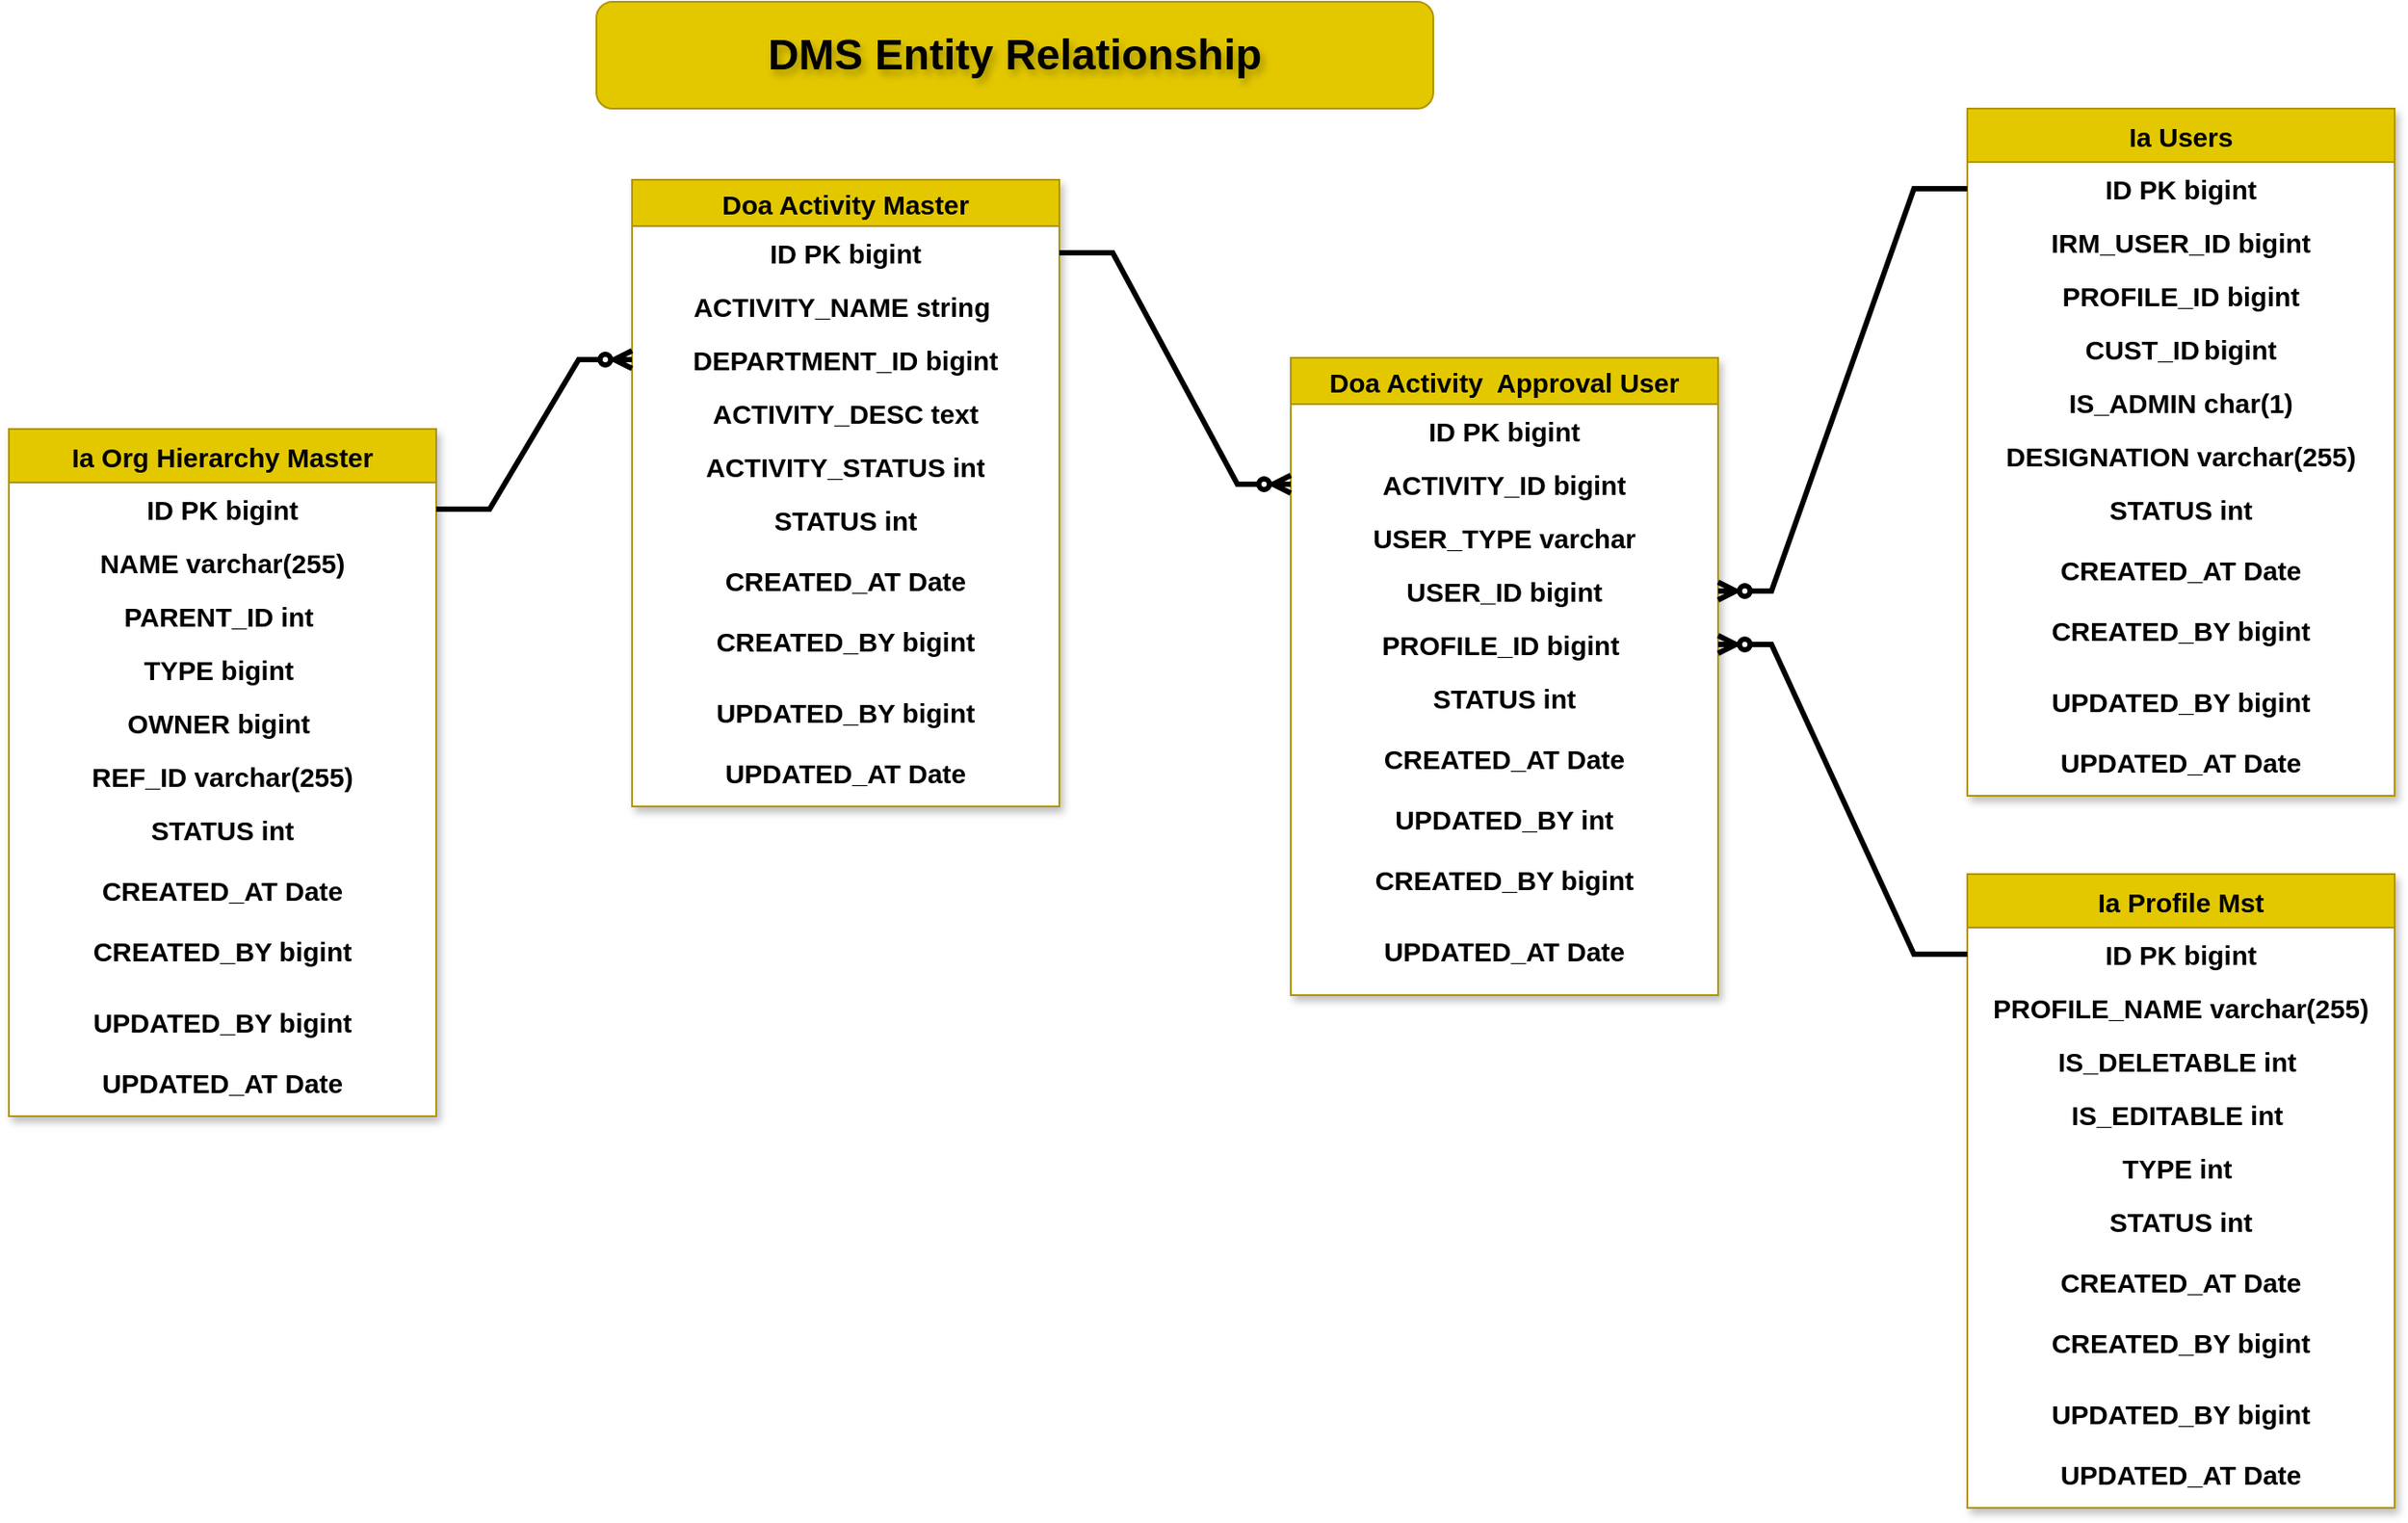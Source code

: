 <mxfile version="26.2.9">
  <diagram id="R2lEEEUBdFMjLlhIrx00" name="Page-1">
    <mxGraphModel dx="2748" dy="958" grid="1" gridSize="10" guides="1" tooltips="1" connect="1" arrows="1" fold="1" page="1" pageScale="1" pageWidth="850" pageHeight="1100" math="0" shadow="0" extFonts="Permanent Marker^https://fonts.googleapis.com/css?family=Permanent+Marker">
      <root>
        <mxCell id="0" />
        <mxCell id="1" parent="0" />
        <mxCell id="cD2ZIDqZozOFpC0rkneJ-1" value="&lt;span&gt;&lt;font style=&quot;font-size: 24px;&quot;&gt;DMS Entity Relationship&lt;/font&gt;&lt;/span&gt;" style="whiteSpace=wrap;html=1;fillColor=#e3c800;strokeColor=#B09500;fontColor=#000000;textShadow=1;labelBackgroundColor=none;labelBorderColor=none;rounded=1;align=center;fontStyle=1" vertex="1" parent="1">
          <mxGeometry x="190" y="10" width="470" height="60" as="geometry" />
        </mxCell>
        <mxCell id="cD2ZIDqZozOFpC0rkneJ-7" value="Doa Activity Master" style="swimlane;fontStyle=1;childLayout=stackLayout;horizontal=1;startSize=26;horizontalStack=0;resizeParent=1;resizeParentMax=0;resizeLast=0;collapsible=1;marginBottom=0;align=center;fontSize=15;fillColor=#e3c800;strokeColor=#B09500;fontColor=#000000;shadow=1;rounded=0;swimlaneFillColor=default;gradientColor=none;labelBackgroundColor=none;" vertex="1" parent="1">
          <mxGeometry x="210" y="110" width="240" height="352" as="geometry">
            <mxRectangle x="70" y="50" width="230" height="30" as="alternateBounds" />
          </mxGeometry>
        </mxCell>
        <mxCell id="cD2ZIDqZozOFpC0rkneJ-8" value="ID PK bigint" style="text;strokeColor=none;fillColor=none;spacingLeft=4;spacingRight=4;overflow=hidden;rotatable=0;points=[[0,0.5],[1,0.5]];portConstraint=eastwest;fontSize=15;whiteSpace=wrap;html=1;align=center;labelBackgroundColor=none;fontStyle=1" vertex="1" parent="cD2ZIDqZozOFpC0rkneJ-7">
          <mxGeometry y="26" width="240" height="30" as="geometry" />
        </mxCell>
        <mxCell id="cD2ZIDqZozOFpC0rkneJ-9" value="ACTIVITY_NAME string&amp;nbsp;" style="text;strokeColor=none;fillColor=none;spacingLeft=4;spacingRight=4;overflow=hidden;rotatable=0;points=[[0,0.5],[1,0.5]];portConstraint=eastwest;fontSize=15;whiteSpace=wrap;html=1;align=center;labelBackgroundColor=none;fontStyle=1" vertex="1" parent="cD2ZIDqZozOFpC0rkneJ-7">
          <mxGeometry y="56" width="240" height="30" as="geometry" />
        </mxCell>
        <mxCell id="cD2ZIDqZozOFpC0rkneJ-10" value="DEPARTMENT_ID bigint" style="text;strokeColor=none;fillColor=none;spacingLeft=4;spacingRight=4;overflow=hidden;rotatable=0;points=[[0,0.5],[1,0.5]];portConstraint=eastwest;fontSize=15;whiteSpace=wrap;html=1;align=center;labelBackgroundColor=none;fontStyle=1" vertex="1" parent="cD2ZIDqZozOFpC0rkneJ-7">
          <mxGeometry y="86" width="240" height="30" as="geometry" />
        </mxCell>
        <mxCell id="cD2ZIDqZozOFpC0rkneJ-11" value="ACTIVITY_DESC text" style="text;strokeColor=none;fillColor=none;spacingLeft=4;spacingRight=4;overflow=hidden;rotatable=0;points=[[0,0.5],[1,0.5]];portConstraint=eastwest;fontSize=15;whiteSpace=wrap;html=1;align=center;labelBackgroundColor=none;fontStyle=1" vertex="1" parent="cD2ZIDqZozOFpC0rkneJ-7">
          <mxGeometry y="116" width="240" height="30" as="geometry" />
        </mxCell>
        <mxCell id="cD2ZIDqZozOFpC0rkneJ-12" value="ACTIVITY_STATUS int" style="text;strokeColor=none;fillColor=none;spacingLeft=4;spacingRight=4;overflow=hidden;rotatable=0;points=[[0,0.5],[1,0.5]];portConstraint=eastwest;fontSize=15;whiteSpace=wrap;html=1;align=center;labelBackgroundColor=none;fontStyle=1" vertex="1" parent="cD2ZIDqZozOFpC0rkneJ-7">
          <mxGeometry y="146" width="240" height="30" as="geometry" />
        </mxCell>
        <mxCell id="cD2ZIDqZozOFpC0rkneJ-15" value="&lt;span style=&quot;color: rgb(0, 0, 0); font-family: Helvetica; font-size: 15px; font-style: normal; font-variant-ligatures: normal; font-variant-caps: normal; letter-spacing: normal; orphans: 2; text-indent: 0px; text-transform: none; widows: 2; word-spacing: 0px; -webkit-text-stroke-width: 0px; white-space: normal; text-decoration-thickness: initial; text-decoration-style: initial; text-decoration-color: initial; float: none; display: inline !important;&quot;&gt;STATUS int&lt;/span&gt;&lt;div&gt;&lt;br&gt;&lt;/div&gt;" style="text;strokeColor=none;fillColor=none;spacingLeft=4;spacingRight=4;overflow=hidden;rotatable=0;points=[[0,0.5],[1,0.5]];portConstraint=eastwest;fontSize=15;whiteSpace=wrap;html=1;labelBackgroundColor=none;align=center;fontStyle=1" vertex="1" parent="cD2ZIDqZozOFpC0rkneJ-7">
          <mxGeometry y="176" width="240" height="34" as="geometry" />
        </mxCell>
        <mxCell id="cD2ZIDqZozOFpC0rkneJ-17" value="CREATED_AT Date" style="text;strokeColor=none;fillColor=none;spacingLeft=4;spacingRight=4;overflow=hidden;rotatable=0;points=[[0,0.5],[1,0.5]];portConstraint=eastwest;fontSize=15;whiteSpace=wrap;html=1;align=center;labelBackgroundColor=none;fontStyle=1" vertex="1" parent="cD2ZIDqZozOFpC0rkneJ-7">
          <mxGeometry y="210" width="240" height="34" as="geometry" />
        </mxCell>
        <mxCell id="cD2ZIDqZozOFpC0rkneJ-32" value="&lt;span style=&quot;color: rgb(0, 0, 0); font-family: Helvetica; font-size: 15px; font-style: normal; font-variant-ligatures: normal; font-variant-caps: normal; letter-spacing: normal; orphans: 2; text-indent: 0px; text-transform: none; widows: 2; word-spacing: 0px; -webkit-text-stroke-width: 0px; white-space: normal; text-decoration-thickness: initial; text-decoration-style: initial; text-decoration-color: initial; float: none; display: inline !important;&quot;&gt;CREATED_BY bigint&lt;/span&gt;" style="text;whiteSpace=wrap;html=1;labelBackgroundColor=none;align=center;fontStyle=1" vertex="1" parent="cD2ZIDqZozOFpC0rkneJ-7">
          <mxGeometry y="244" width="240" height="40" as="geometry" />
        </mxCell>
        <mxCell id="cD2ZIDqZozOFpC0rkneJ-18" value="UPDATED_BY bigint" style="text;strokeColor=none;fillColor=none;spacingLeft=4;spacingRight=4;overflow=hidden;rotatable=0;points=[[0,0.5],[1,0.5]];portConstraint=eastwest;fontSize=15;whiteSpace=wrap;html=1;align=center;labelBackgroundColor=none;fontStyle=1" vertex="1" parent="cD2ZIDqZozOFpC0rkneJ-7">
          <mxGeometry y="284" width="240" height="34" as="geometry" />
        </mxCell>
        <mxCell id="cD2ZIDqZozOFpC0rkneJ-19" value="UPDATED_AT Date" style="text;strokeColor=none;fillColor=none;spacingLeft=4;spacingRight=4;overflow=hidden;rotatable=0;points=[[0,0.5],[1,0.5]];portConstraint=eastwest;fontSize=15;whiteSpace=wrap;html=1;align=center;labelBackgroundColor=none;fontStyle=1" vertex="1" parent="cD2ZIDqZozOFpC0rkneJ-7">
          <mxGeometry y="318" width="240" height="34" as="geometry" />
        </mxCell>
        <mxCell id="cD2ZIDqZozOFpC0rkneJ-20" value="Doa Activity  Approval User" style="swimlane;fontStyle=1;childLayout=stackLayout;horizontal=1;startSize=26;horizontalStack=0;resizeParent=1;resizeParentMax=0;resizeLast=0;collapsible=1;marginBottom=0;align=center;fontSize=15;fillColor=#e3c800;strokeColor=#B09500;fontColor=#000000;shadow=1;rounded=0;swimlaneFillColor=default;gradientColor=none;labelBackgroundColor=none;" vertex="1" parent="1">
          <mxGeometry x="580" y="210" width="240" height="358" as="geometry">
            <mxRectangle x="70" y="50" width="230" height="30" as="alternateBounds" />
          </mxGeometry>
        </mxCell>
        <mxCell id="cD2ZIDqZozOFpC0rkneJ-21" value="ID PK bigint" style="text;strokeColor=none;fillColor=none;spacingLeft=4;spacingRight=4;overflow=hidden;rotatable=0;points=[[0,0.5],[1,0.5]];portConstraint=eastwest;fontSize=15;whiteSpace=wrap;html=1;align=center;labelBackgroundColor=none;fontStyle=1" vertex="1" parent="cD2ZIDqZozOFpC0rkneJ-20">
          <mxGeometry y="26" width="240" height="30" as="geometry" />
        </mxCell>
        <mxCell id="cD2ZIDqZozOFpC0rkneJ-22" value="ACTIVITY_ID bigint" style="text;strokeColor=none;fillColor=none;spacingLeft=4;spacingRight=4;overflow=hidden;rotatable=0;points=[[0,0.5],[1,0.5]];portConstraint=eastwest;fontSize=15;whiteSpace=wrap;html=1;align=center;labelBackgroundColor=none;fontStyle=1" vertex="1" parent="cD2ZIDqZozOFpC0rkneJ-20">
          <mxGeometry y="56" width="240" height="30" as="geometry" />
        </mxCell>
        <mxCell id="cD2ZIDqZozOFpC0rkneJ-23" value="USER_TYPE varchar" style="text;strokeColor=none;fillColor=none;spacingLeft=4;spacingRight=4;overflow=hidden;rotatable=0;points=[[0,0.5],[1,0.5]];portConstraint=eastwest;fontSize=15;whiteSpace=wrap;html=1;align=center;labelBackgroundColor=none;fontStyle=1" vertex="1" parent="cD2ZIDqZozOFpC0rkneJ-20">
          <mxGeometry y="86" width="240" height="30" as="geometry" />
        </mxCell>
        <mxCell id="cD2ZIDqZozOFpC0rkneJ-24" value="USER_ID bigint" style="text;strokeColor=none;fillColor=none;spacingLeft=4;spacingRight=4;overflow=hidden;rotatable=0;points=[[0,0.5],[1,0.5]];portConstraint=eastwest;fontSize=15;whiteSpace=wrap;html=1;align=center;labelBackgroundColor=none;fontStyle=1" vertex="1" parent="cD2ZIDqZozOFpC0rkneJ-20">
          <mxGeometry y="116" width="240" height="30" as="geometry" />
        </mxCell>
        <mxCell id="cD2ZIDqZozOFpC0rkneJ-25" value="PROFILE_ID bigint&amp;nbsp;" style="text;strokeColor=none;fillColor=none;spacingLeft=4;spacingRight=4;overflow=hidden;rotatable=0;points=[[0,0.5],[1,0.5]];portConstraint=eastwest;fontSize=15;whiteSpace=wrap;html=1;align=center;labelBackgroundColor=none;fontStyle=1" vertex="1" parent="cD2ZIDqZozOFpC0rkneJ-20">
          <mxGeometry y="146" width="240" height="30" as="geometry" />
        </mxCell>
        <mxCell id="cD2ZIDqZozOFpC0rkneJ-26" value="&lt;span style=&quot;color: rgb(0, 0, 0); font-family: Helvetica; font-size: 15px; font-style: normal; font-variant-ligatures: normal; font-variant-caps: normal; letter-spacing: normal; orphans: 2; text-indent: 0px; text-transform: none; widows: 2; word-spacing: 0px; -webkit-text-stroke-width: 0px; white-space: normal; text-decoration-thickness: initial; text-decoration-style: initial; text-decoration-color: initial; float: none; display: inline !important;&quot;&gt;STATUS int&lt;/span&gt;&lt;div&gt;&lt;br&gt;&lt;/div&gt;" style="text;strokeColor=none;fillColor=none;spacingLeft=4;spacingRight=4;overflow=hidden;rotatable=0;points=[[0,0.5],[1,0.5]];portConstraint=eastwest;fontSize=15;whiteSpace=wrap;html=1;labelBackgroundColor=none;align=center;fontStyle=1" vertex="1" parent="cD2ZIDqZozOFpC0rkneJ-20">
          <mxGeometry y="176" width="240" height="34" as="geometry" />
        </mxCell>
        <mxCell id="cD2ZIDqZozOFpC0rkneJ-27" value="CREATED_AT Date" style="text;strokeColor=none;fillColor=none;spacingLeft=4;spacingRight=4;overflow=hidden;rotatable=0;points=[[0,0.5],[1,0.5]];portConstraint=eastwest;fontSize=15;whiteSpace=wrap;html=1;align=center;labelBackgroundColor=none;fontStyle=1" vertex="1" parent="cD2ZIDqZozOFpC0rkneJ-20">
          <mxGeometry y="210" width="240" height="34" as="geometry" />
        </mxCell>
        <mxCell id="cD2ZIDqZozOFpC0rkneJ-28" value="UPDATED_BY int" style="text;strokeColor=none;fillColor=none;spacingLeft=4;spacingRight=4;overflow=hidden;rotatable=0;points=[[0,0.5],[1,0.5]];portConstraint=eastwest;fontSize=15;whiteSpace=wrap;html=1;align=center;labelBackgroundColor=none;fontStyle=1" vertex="1" parent="cD2ZIDqZozOFpC0rkneJ-20">
          <mxGeometry y="244" width="240" height="34" as="geometry" />
        </mxCell>
        <mxCell id="cD2ZIDqZozOFpC0rkneJ-31" value="&lt;span style=&quot;color: rgb(0, 0, 0); font-family: Helvetica; font-size: 15px; font-style: normal; font-variant-ligatures: normal; font-variant-caps: normal; letter-spacing: normal; orphans: 2; text-indent: 0px; text-transform: none; widows: 2; word-spacing: 0px; -webkit-text-stroke-width: 0px; white-space: normal; text-decoration-thickness: initial; text-decoration-style: initial; text-decoration-color: initial; float: none; display: inline !important;&quot;&gt;CREATED_BY bigint&lt;/span&gt;" style="text;whiteSpace=wrap;html=1;labelBackgroundColor=none;align=center;fontStyle=1" vertex="1" parent="cD2ZIDqZozOFpC0rkneJ-20">
          <mxGeometry y="278" width="240" height="40" as="geometry" />
        </mxCell>
        <mxCell id="cD2ZIDqZozOFpC0rkneJ-30" value="&lt;span style=&quot;color: rgb(0, 0, 0); font-family: Helvetica; font-size: 15px; font-style: normal; font-variant-ligatures: normal; font-variant-caps: normal; letter-spacing: normal; orphans: 2; text-indent: 0px; text-transform: none; widows: 2; word-spacing: 0px; -webkit-text-stroke-width: 0px; white-space: normal; text-decoration-thickness: initial; text-decoration-style: initial; text-decoration-color: initial; float: none; display: inline !important;&quot;&gt;UPDATED_AT Date&lt;/span&gt;" style="text;whiteSpace=wrap;html=1;labelBackgroundColor=none;align=center;fontStyle=1" vertex="1" parent="cD2ZIDqZozOFpC0rkneJ-20">
          <mxGeometry y="318" width="240" height="40" as="geometry" />
        </mxCell>
        <mxCell id="cD2ZIDqZozOFpC0rkneJ-34" value="" style="edgeStyle=entityRelationEdgeStyle;fontSize=12;html=1;endArrow=ERzeroToMany;endFill=1;rounded=0;entryX=0;entryY=0.5;entryDx=0;entryDy=0;exitX=1;exitY=0.5;exitDx=0;exitDy=0;align=center;labelBackgroundColor=none;fontStyle=1;strokeWidth=3;" edge="1" parent="1" source="cD2ZIDqZozOFpC0rkneJ-8" target="cD2ZIDqZozOFpC0rkneJ-22">
          <mxGeometry width="100" height="100" relative="1" as="geometry">
            <mxPoint x="280" y="150" as="sourcePoint" />
            <mxPoint x="380" y="50" as="targetPoint" />
          </mxGeometry>
        </mxCell>
        <mxCell id="cD2ZIDqZozOFpC0rkneJ-36" value="Ia Profile Mst" style="swimlane;fontStyle=1;childLayout=stackLayout;horizontal=1;startSize=30;horizontalStack=0;resizeParent=1;resizeParentMax=0;resizeLast=0;collapsible=1;marginBottom=0;align=center;fontSize=15;fillColor=#e3c800;strokeColor=#B09500;fontColor=#000000;shadow=1;rounded=0;swimlaneFillColor=default;gradientColor=none;labelBackgroundColor=none;" vertex="1" parent="1">
          <mxGeometry x="960" y="500" width="240" height="356" as="geometry">
            <mxRectangle x="70" y="50" width="230" height="30" as="alternateBounds" />
          </mxGeometry>
        </mxCell>
        <mxCell id="cD2ZIDqZozOFpC0rkneJ-37" value="ID PK bigint" style="text;strokeColor=none;fillColor=none;spacingLeft=4;spacingRight=4;overflow=hidden;rotatable=0;points=[[0,0.5],[1,0.5]];portConstraint=eastwest;fontSize=15;whiteSpace=wrap;html=1;align=center;labelBackgroundColor=none;fontStyle=1" vertex="1" parent="cD2ZIDqZozOFpC0rkneJ-36">
          <mxGeometry y="30" width="240" height="30" as="geometry" />
        </mxCell>
        <mxCell id="cD2ZIDqZozOFpC0rkneJ-38" value="PROFILE_NAME varchar(255)" style="text;strokeColor=none;fillColor=none;spacingLeft=4;spacingRight=4;overflow=hidden;rotatable=0;points=[[0,0.5],[1,0.5]];portConstraint=eastwest;fontSize=15;whiteSpace=wrap;html=1;align=center;labelBackgroundColor=none;fontStyle=1" vertex="1" parent="cD2ZIDqZozOFpC0rkneJ-36">
          <mxGeometry y="60" width="240" height="30" as="geometry" />
        </mxCell>
        <mxCell id="cD2ZIDqZozOFpC0rkneJ-39" value="IS_DELETABLE int&amp;nbsp;" style="text;strokeColor=none;fillColor=none;spacingLeft=4;spacingRight=4;overflow=hidden;rotatable=0;points=[[0,0.5],[1,0.5]];portConstraint=eastwest;fontSize=15;whiteSpace=wrap;html=1;align=center;labelBackgroundColor=none;fontStyle=1" vertex="1" parent="cD2ZIDqZozOFpC0rkneJ-36">
          <mxGeometry y="90" width="240" height="30" as="geometry" />
        </mxCell>
        <mxCell id="cD2ZIDqZozOFpC0rkneJ-40" value="IS_EDITABLE int&amp;nbsp;" style="text;strokeColor=none;fillColor=none;spacingLeft=4;spacingRight=4;overflow=hidden;rotatable=0;points=[[0,0.5],[1,0.5]];portConstraint=eastwest;fontSize=15;whiteSpace=wrap;html=1;align=center;labelBackgroundColor=none;fontStyle=1" vertex="1" parent="cD2ZIDqZozOFpC0rkneJ-36">
          <mxGeometry y="120" width="240" height="30" as="geometry" />
        </mxCell>
        <mxCell id="cD2ZIDqZozOFpC0rkneJ-41" value="TYPE int&amp;nbsp;" style="text;strokeColor=none;fillColor=none;spacingLeft=4;spacingRight=4;overflow=hidden;rotatable=0;points=[[0,0.5],[1,0.5]];portConstraint=eastwest;fontSize=15;whiteSpace=wrap;html=1;align=center;labelBackgroundColor=none;fontStyle=1" vertex="1" parent="cD2ZIDqZozOFpC0rkneJ-36">
          <mxGeometry y="150" width="240" height="30" as="geometry" />
        </mxCell>
        <mxCell id="cD2ZIDqZozOFpC0rkneJ-42" value="&lt;span style=&quot;color: rgb(0, 0, 0); font-family: Helvetica; font-size: 15px; font-style: normal; font-variant-ligatures: normal; font-variant-caps: normal; letter-spacing: normal; orphans: 2; text-indent: 0px; text-transform: none; widows: 2; word-spacing: 0px; -webkit-text-stroke-width: 0px; white-space: normal; text-decoration-thickness: initial; text-decoration-style: initial; text-decoration-color: initial; float: none; display: inline !important;&quot;&gt;STATUS int&lt;/span&gt;&lt;div&gt;&lt;br&gt;&lt;/div&gt;" style="text;strokeColor=none;fillColor=none;spacingLeft=4;spacingRight=4;overflow=hidden;rotatable=0;points=[[0,0.5],[1,0.5]];portConstraint=eastwest;fontSize=15;whiteSpace=wrap;html=1;labelBackgroundColor=none;align=center;fontStyle=1" vertex="1" parent="cD2ZIDqZozOFpC0rkneJ-36">
          <mxGeometry y="180" width="240" height="34" as="geometry" />
        </mxCell>
        <mxCell id="cD2ZIDqZozOFpC0rkneJ-43" value="CREATED_AT Date" style="text;strokeColor=none;fillColor=none;spacingLeft=4;spacingRight=4;overflow=hidden;rotatable=0;points=[[0,0.5],[1,0.5]];portConstraint=eastwest;fontSize=15;whiteSpace=wrap;html=1;align=center;labelBackgroundColor=none;fontStyle=1" vertex="1" parent="cD2ZIDqZozOFpC0rkneJ-36">
          <mxGeometry y="214" width="240" height="34" as="geometry" />
        </mxCell>
        <mxCell id="cD2ZIDqZozOFpC0rkneJ-44" value="&lt;span style=&quot;color: rgb(0, 0, 0); font-family: Helvetica; font-size: 15px; font-style: normal; font-variant-ligatures: normal; font-variant-caps: normal; letter-spacing: normal; orphans: 2; text-indent: 0px; text-transform: none; widows: 2; word-spacing: 0px; -webkit-text-stroke-width: 0px; white-space: normal; text-decoration-thickness: initial; text-decoration-style: initial; text-decoration-color: initial; float: none; display: inline !important;&quot;&gt;CREATED_BY bigint&lt;/span&gt;" style="text;whiteSpace=wrap;html=1;align=center;labelBackgroundColor=none;fontStyle=1" vertex="1" parent="cD2ZIDqZozOFpC0rkneJ-36">
          <mxGeometry y="248" width="240" height="40" as="geometry" />
        </mxCell>
        <mxCell id="cD2ZIDqZozOFpC0rkneJ-45" value="UPDATED_BY bigint" style="text;strokeColor=none;fillColor=none;spacingLeft=4;spacingRight=4;overflow=hidden;rotatable=0;points=[[0,0.5],[1,0.5]];portConstraint=eastwest;fontSize=15;whiteSpace=wrap;html=1;align=center;labelBackgroundColor=none;fontStyle=1" vertex="1" parent="cD2ZIDqZozOFpC0rkneJ-36">
          <mxGeometry y="288" width="240" height="34" as="geometry" />
        </mxCell>
        <mxCell id="cD2ZIDqZozOFpC0rkneJ-46" value="UPDATED_AT Date" style="text;strokeColor=none;fillColor=none;spacingLeft=4;spacingRight=4;overflow=hidden;rotatable=0;points=[[0,0.5],[1,0.5]];portConstraint=eastwest;fontSize=15;whiteSpace=wrap;html=1;align=center;labelBackgroundColor=none;fontStyle=1" vertex="1" parent="cD2ZIDqZozOFpC0rkneJ-36">
          <mxGeometry y="322" width="240" height="34" as="geometry" />
        </mxCell>
        <mxCell id="cD2ZIDqZozOFpC0rkneJ-49" value="" style="edgeStyle=entityRelationEdgeStyle;fontSize=12;html=1;endArrow=ERzeroToMany;endFill=1;rounded=0;entryX=1;entryY=0.5;entryDx=0;entryDy=0;strokeWidth=3;" edge="1" parent="1" source="cD2ZIDqZozOFpC0rkneJ-37" target="cD2ZIDqZozOFpC0rkneJ-25">
          <mxGeometry width="100" height="100" relative="1" as="geometry">
            <mxPoint x="830" y="462" as="sourcePoint" />
            <mxPoint x="930" y="362" as="targetPoint" />
          </mxGeometry>
        </mxCell>
        <mxCell id="cD2ZIDqZozOFpC0rkneJ-50" value="Ia Org Hierarchy Master" style="swimlane;fontStyle=1;childLayout=stackLayout;horizontal=1;startSize=30;horizontalStack=0;resizeParent=1;resizeParentMax=0;resizeLast=0;collapsible=1;marginBottom=0;align=center;fontSize=15;fillColor=#e3c800;strokeColor=#B09500;fontColor=#000000;shadow=1;rounded=0;swimlaneFillColor=default;gradientColor=none;labelBackgroundColor=none;" vertex="1" parent="1">
          <mxGeometry x="-140" y="250" width="240" height="386" as="geometry">
            <mxRectangle x="70" y="50" width="230" height="30" as="alternateBounds" />
          </mxGeometry>
        </mxCell>
        <mxCell id="cD2ZIDqZozOFpC0rkneJ-51" value="ID PK bigint" style="text;strokeColor=none;fillColor=none;spacingLeft=4;spacingRight=4;overflow=hidden;rotatable=0;points=[[0,0.5],[1,0.5]];portConstraint=eastwest;fontSize=15;whiteSpace=wrap;html=1;align=center;labelBackgroundColor=none;fontStyle=1" vertex="1" parent="cD2ZIDqZozOFpC0rkneJ-50">
          <mxGeometry y="30" width="240" height="30" as="geometry" />
        </mxCell>
        <mxCell id="cD2ZIDqZozOFpC0rkneJ-52" value="NAME varchar(255)" style="text;strokeColor=none;fillColor=none;spacingLeft=4;spacingRight=4;overflow=hidden;rotatable=0;points=[[0,0.5],[1,0.5]];portConstraint=eastwest;fontSize=15;whiteSpace=wrap;html=1;align=center;labelBackgroundColor=none;fontStyle=1" vertex="1" parent="cD2ZIDqZozOFpC0rkneJ-50">
          <mxGeometry y="60" width="240" height="30" as="geometry" />
        </mxCell>
        <mxCell id="cD2ZIDqZozOFpC0rkneJ-53" value="PARENT_ID int&amp;nbsp;" style="text;strokeColor=none;fillColor=none;spacingLeft=4;spacingRight=4;overflow=hidden;rotatable=0;points=[[0,0.5],[1,0.5]];portConstraint=eastwest;fontSize=15;whiteSpace=wrap;html=1;align=center;labelBackgroundColor=none;fontStyle=1" vertex="1" parent="cD2ZIDqZozOFpC0rkneJ-50">
          <mxGeometry y="90" width="240" height="30" as="geometry" />
        </mxCell>
        <mxCell id="cD2ZIDqZozOFpC0rkneJ-54" value="TYPE bigint&amp;nbsp;" style="text;strokeColor=none;fillColor=none;spacingLeft=4;spacingRight=4;overflow=hidden;rotatable=0;points=[[0,0.5],[1,0.5]];portConstraint=eastwest;fontSize=15;whiteSpace=wrap;html=1;align=center;labelBackgroundColor=none;fontStyle=1" vertex="1" parent="cD2ZIDqZozOFpC0rkneJ-50">
          <mxGeometry y="120" width="240" height="30" as="geometry" />
        </mxCell>
        <mxCell id="cD2ZIDqZozOFpC0rkneJ-55" value="OWNER bigint&amp;nbsp;" style="text;strokeColor=none;fillColor=none;spacingLeft=4;spacingRight=4;overflow=hidden;rotatable=0;points=[[0,0.5],[1,0.5]];portConstraint=eastwest;fontSize=15;whiteSpace=wrap;html=1;align=center;labelBackgroundColor=none;fontStyle=1" vertex="1" parent="cD2ZIDqZozOFpC0rkneJ-50">
          <mxGeometry y="150" width="240" height="30" as="geometry" />
        </mxCell>
        <mxCell id="cD2ZIDqZozOFpC0rkneJ-62" value="REF_ID varchar(255)" style="text;strokeColor=none;fillColor=none;spacingLeft=4;spacingRight=4;overflow=hidden;rotatable=0;points=[[0,0.5],[1,0.5]];portConstraint=eastwest;fontSize=15;whiteSpace=wrap;html=1;align=center;labelBackgroundColor=none;fontStyle=1" vertex="1" parent="cD2ZIDqZozOFpC0rkneJ-50">
          <mxGeometry y="180" width="240" height="30" as="geometry" />
        </mxCell>
        <mxCell id="cD2ZIDqZozOFpC0rkneJ-56" value="&lt;span style=&quot;color: rgb(0, 0, 0); font-family: Helvetica; font-size: 15px; font-style: normal; font-variant-ligatures: normal; font-variant-caps: normal; letter-spacing: normal; orphans: 2; text-indent: 0px; text-transform: none; widows: 2; word-spacing: 0px; -webkit-text-stroke-width: 0px; white-space: normal; text-decoration-thickness: initial; text-decoration-style: initial; text-decoration-color: initial; float: none; display: inline !important;&quot;&gt;STATUS int&lt;/span&gt;&lt;div&gt;&lt;br&gt;&lt;/div&gt;" style="text;strokeColor=none;fillColor=none;spacingLeft=4;spacingRight=4;overflow=hidden;rotatable=0;points=[[0,0.5],[1,0.5]];portConstraint=eastwest;fontSize=15;whiteSpace=wrap;html=1;labelBackgroundColor=none;align=center;fontStyle=1" vertex="1" parent="cD2ZIDqZozOFpC0rkneJ-50">
          <mxGeometry y="210" width="240" height="34" as="geometry" />
        </mxCell>
        <mxCell id="cD2ZIDqZozOFpC0rkneJ-57" value="CREATED_AT Date" style="text;strokeColor=none;fillColor=none;spacingLeft=4;spacingRight=4;overflow=hidden;rotatable=0;points=[[0,0.5],[1,0.5]];portConstraint=eastwest;fontSize=15;whiteSpace=wrap;html=1;align=center;labelBackgroundColor=none;fontStyle=1" vertex="1" parent="cD2ZIDqZozOFpC0rkneJ-50">
          <mxGeometry y="244" width="240" height="34" as="geometry" />
        </mxCell>
        <mxCell id="cD2ZIDqZozOFpC0rkneJ-58" value="&lt;span style=&quot;color: rgb(0, 0, 0); font-family: Helvetica; font-size: 15px; font-style: normal; font-variant-ligatures: normal; font-variant-caps: normal; letter-spacing: normal; orphans: 2; text-indent: 0px; text-transform: none; widows: 2; word-spacing: 0px; -webkit-text-stroke-width: 0px; white-space: normal; text-decoration-thickness: initial; text-decoration-style: initial; text-decoration-color: initial; float: none; display: inline !important;&quot;&gt;CREATED_BY bigint&lt;/span&gt;" style="text;whiteSpace=wrap;html=1;align=center;labelBackgroundColor=none;fontStyle=1" vertex="1" parent="cD2ZIDqZozOFpC0rkneJ-50">
          <mxGeometry y="278" width="240" height="40" as="geometry" />
        </mxCell>
        <mxCell id="cD2ZIDqZozOFpC0rkneJ-59" value="UPDATED_BY bigint" style="text;strokeColor=none;fillColor=none;spacingLeft=4;spacingRight=4;overflow=hidden;rotatable=0;points=[[0,0.5],[1,0.5]];portConstraint=eastwest;fontSize=15;whiteSpace=wrap;html=1;align=center;labelBackgroundColor=none;fontStyle=1" vertex="1" parent="cD2ZIDqZozOFpC0rkneJ-50">
          <mxGeometry y="318" width="240" height="34" as="geometry" />
        </mxCell>
        <mxCell id="cD2ZIDqZozOFpC0rkneJ-60" value="UPDATED_AT Date" style="text;strokeColor=none;fillColor=none;spacingLeft=4;spacingRight=4;overflow=hidden;rotatable=0;points=[[0,0.5],[1,0.5]];portConstraint=eastwest;fontSize=15;whiteSpace=wrap;html=1;align=center;labelBackgroundColor=none;fontStyle=1" vertex="1" parent="cD2ZIDqZozOFpC0rkneJ-50">
          <mxGeometry y="352" width="240" height="34" as="geometry" />
        </mxCell>
        <mxCell id="cD2ZIDqZozOFpC0rkneJ-63" value="" style="edgeStyle=entityRelationEdgeStyle;fontSize=12;html=1;endArrow=ERzeroToMany;endFill=1;rounded=0;entryX=0;entryY=0.5;entryDx=0;entryDy=0;exitX=1;exitY=0.5;exitDx=0;exitDy=0;strokeWidth=3;" edge="1" parent="1" source="cD2ZIDqZozOFpC0rkneJ-51" target="cD2ZIDqZozOFpC0rkneJ-10">
          <mxGeometry width="100" height="100" relative="1" as="geometry">
            <mxPoint x="310" y="450" as="sourcePoint" />
            <mxPoint x="410" y="350" as="targetPoint" />
            <Array as="points">
              <mxPoint x="360" y="480" />
            </Array>
          </mxGeometry>
        </mxCell>
        <mxCell id="cD2ZIDqZozOFpC0rkneJ-64" value="Ia Users" style="swimlane;fontStyle=1;childLayout=stackLayout;horizontal=1;startSize=30;horizontalStack=0;resizeParent=1;resizeParentMax=0;resizeLast=0;collapsible=1;marginBottom=0;align=center;fontSize=15;fillColor=#e3c800;strokeColor=#B09500;fontColor=#000000;shadow=1;rounded=0;swimlaneFillColor=default;gradientColor=none;labelBackgroundColor=none;" vertex="1" parent="1">
          <mxGeometry x="960" y="70" width="240" height="386" as="geometry">
            <mxRectangle x="70" y="50" width="230" height="30" as="alternateBounds" />
          </mxGeometry>
        </mxCell>
        <mxCell id="cD2ZIDqZozOFpC0rkneJ-65" value="ID PK bigint" style="text;strokeColor=none;fillColor=none;spacingLeft=4;spacingRight=4;overflow=hidden;rotatable=0;points=[[0,0.5],[1,0.5]];portConstraint=eastwest;fontSize=15;whiteSpace=wrap;html=1;align=center;labelBackgroundColor=none;fontStyle=1" vertex="1" parent="cD2ZIDqZozOFpC0rkneJ-64">
          <mxGeometry y="30" width="240" height="30" as="geometry" />
        </mxCell>
        <mxCell id="cD2ZIDqZozOFpC0rkneJ-66" value="IRM_USER_ID bigint" style="text;strokeColor=none;fillColor=none;spacingLeft=4;spacingRight=4;overflow=hidden;rotatable=0;points=[[0,0.5],[1,0.5]];portConstraint=eastwest;fontSize=15;whiteSpace=wrap;html=1;align=center;labelBackgroundColor=none;fontStyle=1" vertex="1" parent="cD2ZIDqZozOFpC0rkneJ-64">
          <mxGeometry y="60" width="240" height="30" as="geometry" />
        </mxCell>
        <mxCell id="cD2ZIDqZozOFpC0rkneJ-67" value="PROFILE_ID bigint" style="text;strokeColor=none;fillColor=none;spacingLeft=4;spacingRight=4;overflow=hidden;rotatable=0;points=[[0,0.5],[1,0.5]];portConstraint=eastwest;fontSize=15;whiteSpace=wrap;html=1;align=center;labelBackgroundColor=none;fontStyle=1" vertex="1" parent="cD2ZIDqZozOFpC0rkneJ-64">
          <mxGeometry y="90" width="240" height="30" as="geometry" />
        </mxCell>
        <mxCell id="cD2ZIDqZozOFpC0rkneJ-68" value="CUST_ID&lt;span style=&quot;white-space: pre;&quot;&gt;&#x9;&lt;/span&gt;bigint" style="text;strokeColor=none;fillColor=none;spacingLeft=4;spacingRight=4;overflow=hidden;rotatable=0;points=[[0,0.5],[1,0.5]];portConstraint=eastwest;fontSize=15;whiteSpace=wrap;html=1;align=center;labelBackgroundColor=none;fontStyle=1" vertex="1" parent="cD2ZIDqZozOFpC0rkneJ-64">
          <mxGeometry y="120" width="240" height="30" as="geometry" />
        </mxCell>
        <mxCell id="cD2ZIDqZozOFpC0rkneJ-69" value="IS_ADMIN char(1)" style="text;strokeColor=none;fillColor=none;spacingLeft=4;spacingRight=4;overflow=hidden;rotatable=0;points=[[0,0.5],[1,0.5]];portConstraint=eastwest;fontSize=15;whiteSpace=wrap;html=1;align=center;labelBackgroundColor=none;fontStyle=1" vertex="1" parent="cD2ZIDqZozOFpC0rkneJ-64">
          <mxGeometry y="150" width="240" height="30" as="geometry" />
        </mxCell>
        <mxCell id="cD2ZIDqZozOFpC0rkneJ-75" value="DESIGNATION varchar(255)" style="text;strokeColor=none;fillColor=none;spacingLeft=4;spacingRight=4;overflow=hidden;rotatable=0;points=[[0,0.5],[1,0.5]];portConstraint=eastwest;fontSize=15;whiteSpace=wrap;html=1;align=center;labelBackgroundColor=none;fontStyle=1" vertex="1" parent="cD2ZIDqZozOFpC0rkneJ-64">
          <mxGeometry y="180" width="240" height="30" as="geometry" />
        </mxCell>
        <mxCell id="cD2ZIDqZozOFpC0rkneJ-70" value="&lt;span style=&quot;color: rgb(0, 0, 0); font-family: Helvetica; font-size: 15px; font-style: normal; font-variant-ligatures: normal; font-variant-caps: normal; letter-spacing: normal; orphans: 2; text-indent: 0px; text-transform: none; widows: 2; word-spacing: 0px; -webkit-text-stroke-width: 0px; white-space: normal; text-decoration-thickness: initial; text-decoration-style: initial; text-decoration-color: initial; float: none; display: inline !important;&quot;&gt;STATUS int&lt;/span&gt;&lt;div&gt;&lt;br&gt;&lt;/div&gt;" style="text;strokeColor=none;fillColor=none;spacingLeft=4;spacingRight=4;overflow=hidden;rotatable=0;points=[[0,0.5],[1,0.5]];portConstraint=eastwest;fontSize=15;whiteSpace=wrap;html=1;labelBackgroundColor=none;align=center;fontStyle=1" vertex="1" parent="cD2ZIDqZozOFpC0rkneJ-64">
          <mxGeometry y="210" width="240" height="34" as="geometry" />
        </mxCell>
        <mxCell id="cD2ZIDqZozOFpC0rkneJ-71" value="CREATED_AT Date" style="text;strokeColor=none;fillColor=none;spacingLeft=4;spacingRight=4;overflow=hidden;rotatable=0;points=[[0,0.5],[1,0.5]];portConstraint=eastwest;fontSize=15;whiteSpace=wrap;html=1;align=center;labelBackgroundColor=none;fontStyle=1" vertex="1" parent="cD2ZIDqZozOFpC0rkneJ-64">
          <mxGeometry y="244" width="240" height="34" as="geometry" />
        </mxCell>
        <mxCell id="cD2ZIDqZozOFpC0rkneJ-72" value="&lt;span style=&quot;color: rgb(0, 0, 0); font-family: Helvetica; font-size: 15px; font-style: normal; font-variant-ligatures: normal; font-variant-caps: normal; letter-spacing: normal; orphans: 2; text-indent: 0px; text-transform: none; widows: 2; word-spacing: 0px; -webkit-text-stroke-width: 0px; white-space: normal; text-decoration-thickness: initial; text-decoration-style: initial; text-decoration-color: initial; float: none; display: inline !important;&quot;&gt;CREATED_BY bigint&lt;/span&gt;" style="text;whiteSpace=wrap;html=1;align=center;labelBackgroundColor=none;fontStyle=1" vertex="1" parent="cD2ZIDqZozOFpC0rkneJ-64">
          <mxGeometry y="278" width="240" height="40" as="geometry" />
        </mxCell>
        <mxCell id="cD2ZIDqZozOFpC0rkneJ-73" value="UPDATED_BY bigint" style="text;strokeColor=none;fillColor=none;spacingLeft=4;spacingRight=4;overflow=hidden;rotatable=0;points=[[0,0.5],[1,0.5]];portConstraint=eastwest;fontSize=15;whiteSpace=wrap;html=1;align=center;labelBackgroundColor=none;fontStyle=1" vertex="1" parent="cD2ZIDqZozOFpC0rkneJ-64">
          <mxGeometry y="318" width="240" height="34" as="geometry" />
        </mxCell>
        <mxCell id="cD2ZIDqZozOFpC0rkneJ-74" value="UPDATED_AT Date" style="text;strokeColor=none;fillColor=none;spacingLeft=4;spacingRight=4;overflow=hidden;rotatable=0;points=[[0,0.5],[1,0.5]];portConstraint=eastwest;fontSize=15;whiteSpace=wrap;html=1;align=center;labelBackgroundColor=none;fontStyle=1" vertex="1" parent="cD2ZIDqZozOFpC0rkneJ-64">
          <mxGeometry y="352" width="240" height="34" as="geometry" />
        </mxCell>
        <mxCell id="cD2ZIDqZozOFpC0rkneJ-76" value="" style="edgeStyle=entityRelationEdgeStyle;fontSize=12;html=1;endArrow=ERzeroToMany;endFill=1;rounded=0;entryX=1;entryY=0.5;entryDx=0;entryDy=0;exitX=0;exitY=0.5;exitDx=0;exitDy=0;strokeWidth=3;" edge="1" parent="1" source="cD2ZIDqZozOFpC0rkneJ-65" target="cD2ZIDqZozOFpC0rkneJ-24">
          <mxGeometry width="100" height="100" relative="1" as="geometry">
            <mxPoint x="860" y="400" as="sourcePoint" />
            <mxPoint x="960" y="300" as="targetPoint" />
          </mxGeometry>
        </mxCell>
      </root>
    </mxGraphModel>
  </diagram>
</mxfile>
